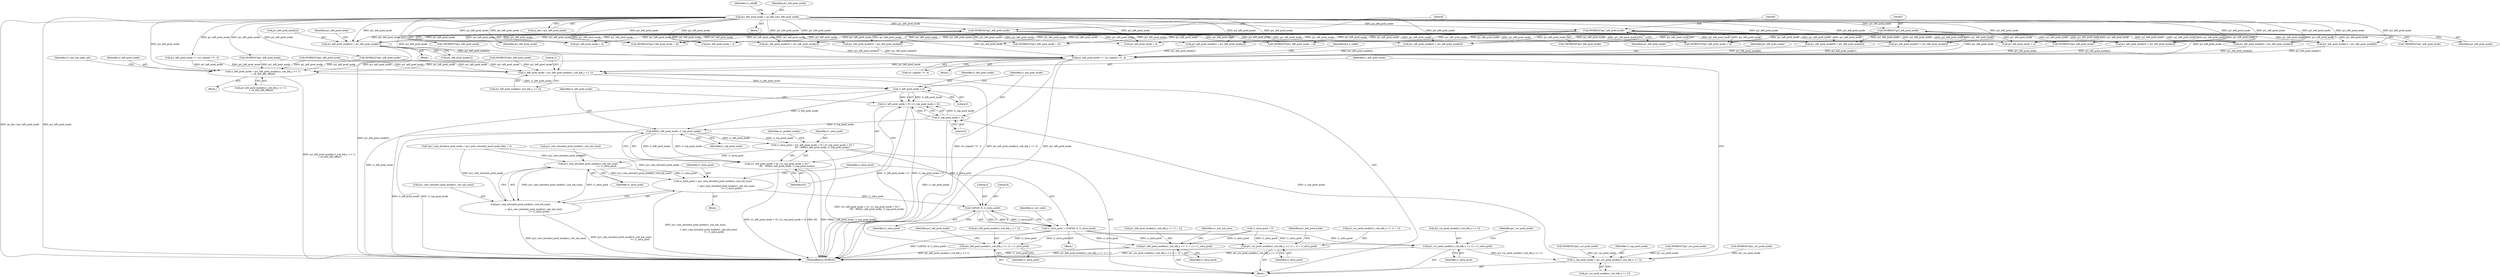 digraph "0_Android_a583270e1c96d307469c83dc42bd3c5f1b9ef63f@array" {
"1002165" [label="(Call,pi1_left_pred_mode[2] = pi1_left_pred_mode[1])"];
"1002036" [label="(Call,(WORD32*)pi1_left_pred_mode)"];
"1001930" [label="(Call,pi1_left_pred_mode = ps_dec->pi1_left_pred_mode)"];
"1002044" [label="(Call,(WORD32*)pi1_left_pred_mode)"];
"1002028" [label="(Call,(WORD32*)pi1_left_pred_mode)"];
"1002179" [label="(Call,pi1_left_pred_mode += (u1_topmb) ? 0 : 4)"];
"1002261" [label="(Call,i1_left_pred_mode = pi1_left_pred_mode[u1_sub_blk_y << 1])"];
"1002385" [label="(Call,i1_left_pred_mode < 0)"];
"1002384" [label="(Call,(i1_left_pred_mode < 0) | (i1_top_pred_mode < 0))"];
"1002392" [label="(Call,MIN(i1_left_pred_mode, i1_top_pred_mode))"];
"1002381" [label="(Call,i1_intra_pred = ((i1_left_pred_mode < 0) | (i1_top_pred_mode < 0)) ?\n                            DC : MIN(i1_left_pred_mode, i1_top_pred_mode))"];
"1002422" [label="(Call,pu1_rem_intra4x4_pred_mode[u1_sub_mb_num]\n                                                     >= i1_intra_pred)"];
"1002416" [label="(Call,i1_intra_pred = pu1_rem_intra4x4_pred_mode[u1_sub_mb_num]\n\n                                     + (pu1_rem_intra4x4_pred_mode[u1_sub_mb_num]\n                                                     >= i1_intra_pred))"];
"1002429" [label="(Call,CLIP3(0, 8, i1_intra_pred))"];
"1002427" [label="(Call,i1_intra_pred = CLIP3(0, 8, i1_intra_pred))"];
"1002581" [label="(Call,pi1_cur_pred_mode[u1_sub_blk_x << 1] = i1_intra_pred)"];
"1002254" [label="(Call,i1_top_pred_mode = pi1_cur_pred_mode[u1_sub_blk_x << 1])"];
"1002388" [label="(Call,i1_top_pred_mode < 0)"];
"1002588" [label="(Call,pi1_cur_pred_mode[(u1_sub_blk_x << 1) + 1] = i1_intra_pred)"];
"1002597" [label="(Call,pi1_left_pred_mode[u1_sub_blk_y << 1] = i1_intra_pred)"];
"1002604" [label="(Call,pi1_left_pred_mode[(u1_sub_blk_y << 1) + 1] = i1_intra_pred)"];
"1002418" [label="(Call,pu1_rem_intra4x4_pred_mode[u1_sub_mb_num]\n\n                                     + (pu1_rem_intra4x4_pred_mode[u1_sub_mb_num]\n                                                     >= i1_intra_pred))"];
"1002383" [label="(Call,((i1_left_pred_mode < 0) | (i1_top_pred_mode < 0)) ?\n                            DC : MIN(i1_left_pred_mode, i1_top_pred_mode))"];
"1002273" [label="(Call,i1_left_pred_mode = pi1_left_pred_mode[(u1_sub_blk_y << 1)\n + u4_4x4_left_offset])"];
"1002030" [label="(Identifier,pi1_left_pred_mode)"];
"1002080" [label="(Call,(WORD32*)(pi1_left_pred_mode + 4))"];
"1002605" [label="(Call,pi1_left_pred_mode[(u1_sub_blk_y << 1) + 1])"];
"1002273" [label="(Call,i1_left_pred_mode = pi1_left_pred_mode[(u1_sub_blk_y << 1)\n + u4_4x4_left_offset])"];
"1002381" [label="(Call,i1_intra_pred = ((i1_left_pred_mode < 0) | (i1_top_pred_mode < 0)) ?\n                            DC : MIN(i1_left_pred_mode, i1_top_pred_mode))"];
"1002415" [label="(Block,)"];
"1002121" [label="(Call,pi1_left_pred_mode + 4)"];
"1002418" [label="(Call,pu1_rem_intra4x4_pred_mode[u1_sub_mb_num]\n\n                                     + (pu1_rem_intra4x4_pred_mode[u1_sub_mb_num]\n                                                     >= i1_intra_pred))"];
"1002386" [label="(Identifier,i1_left_pred_mode)"];
"1002137" [label="(Call,pi1_left_pred_mode[6] = pi1_left_pred_mode[3])"];
"1002165" [label="(Call,pi1_left_pred_mode[2] = pi1_left_pred_mode[1])"];
"1002035" [label="(Call,*(WORD32*)pi1_left_pred_mode)"];
"1002597" [label="(Call,pi1_left_pred_mode[u1_sub_blk_y << 1] = i1_intra_pred)"];
"1002216" [label="(Call,(WORD32*)pi1_left_pred_mode)"];
"1002581" [label="(Call,pi1_cur_pred_mode[u1_sub_blk_x << 1] = i1_intra_pred)"];
"1002272" [label="(Block,)"];
"1002187" [label="(Call,pi1_left_pred_mode += (u1_topmb) ? 0 : 4)"];
"1002130" [label="(Call,pi1_left_pred_mode[7] = pi1_left_pred_mode[3])"];
"1002447" [label="(Call,i1_intra_pred = 0)"];
"1002422" [label="(Call,pu1_rem_intra4x4_pred_mode[u1_sub_mb_num]\n                                                     >= i1_intra_pred)"];
"1002082" [label="(Call,pi1_left_pred_mode + 4)"];
"1002429" [label="(Call,CLIP3(0, 8, i1_intra_pred))"];
"1002430" [label="(Literal,0)"];
"1002166" [label="(Call,pi1_left_pred_mode[2])"];
"1002603" [label="(Identifier,i1_intra_pred)"];
"1002389" [label="(Identifier,i1_top_pred_mode)"];
"1002261" [label="(Call,i1_left_pred_mode = pi1_left_pred_mode[u1_sub_blk_y << 1])"];
"1002144" [label="(Call,pi1_left_pred_mode[5] = pi1_left_pred_mode[2])"];
"1002431" [label="(Literal,8)"];
"1002417" [label="(Identifier,i1_intra_pred)"];
"1001951" [label="(Call,(WORD32*)pi1_left_pred_mode)"];
"1002419" [label="(Call,pu1_rem_intra4x4_pred_mode[u1_sub_mb_num])"];
"1001993" [label="(Block,)"];
"1001932" [label="(Call,ps_dec->pi1_left_pred_mode)"];
"1002387" [label="(Literal,0)"];
"1002423" [label="(Call,pu1_rem_intra4x4_pred_mode[u1_sub_mb_num])"];
"1002070" [label="(Call,(WORD32*)(pi1_left_pred_mode + 4))"];
"1002394" [label="(Identifier,i1_top_pred_mode)"];
"1002589" [label="(Call,pi1_cur_pred_mode[(u1_sub_blk_x << 1) + 1])"];
"1002242" [label="(Identifier,u1_sub_mb_num)"];
"1002606" [label="(Identifier,pi1_left_pred_mode)"];
"1001937" [label="(Identifier,u1_mbaff)"];
"1002043" [label="(Call,*(WORD32*)pi1_left_pred_mode)"];
"1002428" [label="(Identifier,i1_intra_pred)"];
"1001822" [label="(Block,)"];
"1002582" [label="(Call,pi1_cur_pred_mode[u1_sub_blk_x << 1])"];
"1002243" [label="(Block,)"];
"1002205" [label="(Call,(WORD32*)pi1_left_pred_mode)"];
"1002416" [label="(Call,i1_intra_pred = pu1_rem_intra4x4_pred_mode[u1_sub_mb_num]\n\n                                     + (pu1_rem_intra4x4_pred_mode[u1_sub_mb_num]\n                                                     >= i1_intra_pred))"];
"1002392" [label="(Call,MIN(i1_left_pred_mode, i1_top_pred_mode))"];
"1002046" [label="(Identifier,pi1_left_pred_mode)"];
"1002283" [label="(Identifier,u1_use_top_right_mb)"];
"1002221" [label="(Identifier,pi2_y_coeff1)"];
"1002072" [label="(Call,pi1_left_pred_mode + 4)"];
"1002027" [label="(Call,*(WORD32*)pi1_left_pred_mode)"];
"1002391" [label="(Identifier,DC)"];
"1002384" [label="(Call,(i1_left_pred_mode < 0) | (i1_top_pred_mode < 0))"];
"1003254" [label="(MethodReturn,WORD32)"];
"1002587" [label="(Identifier,i1_intra_pred)"];
"1002432" [label="(Identifier,i1_intra_pred)"];
"1002270" [label="(Literal,2)"];
"1002398" [label="(Identifier,u1_packed_modes)"];
"1002125" [label="(Call,(WORD32*)pi1_left_pred_mode)"];
"1002103" [label="(Call,pi1_left_pred_mode[2] = pi1_left_pred_mode[4])"];
"1002393" [label="(Identifier,i1_left_pred_mode)"];
"1002090" [label="(Call,(WORD32*)(pi1_left_pred_mode + 4))"];
"1002036" [label="(Call,(WORD32*)pi1_left_pred_mode)"];
"1002382" [label="(Identifier,i1_intra_pred)"];
"1002436" [label="(Identifier,u1_err_code)"];
"1001931" [label="(Identifier,pi1_left_pred_mode)"];
"1002044" [label="(Call,(WORD32*)pi1_left_pred_mode)"];
"1002390" [label="(Literal,0)"];
"1002151" [label="(Call,pi1_left_pred_mode[4] = pi1_left_pred_mode[2])"];
"1002275" [label="(Call,pi1_left_pred_mode[(u1_sub_blk_y << 1)\n + u4_4x4_left_offset])"];
"1002604" [label="(Call,pi1_left_pred_mode[(u1_sub_blk_y << 1) + 1] = i1_intra_pred)"];
"1002385" [label="(Call,i1_left_pred_mode < 0)"];
"1002383" [label="(Call,((i1_left_pred_mode < 0) | (i1_top_pred_mode < 0)) ?\n                            DC : MIN(i1_left_pred_mode, i1_top_pred_mode))"];
"1002588" [label="(Call,pi1_cur_pred_mode[(u1_sub_blk_x << 1) + 1] = i1_intra_pred)"];
"1002180" [label="(Identifier,pi1_left_pred_mode)"];
"1002596" [label="(Identifier,i1_intra_pred)"];
"1002262" [label="(Identifier,i1_left_pred_mode)"];
"1002172" [label="(Call,pi1_left_pred_mode[1] = pi1_left_pred_mode[0])"];
"1002179" [label="(Call,pi1_left_pred_mode += (u1_topmb) ? 0 : 4)"];
"1001899" [label="(Call,(WORD32*)pi1_cur_pred_mode)"];
"1001930" [label="(Call,pi1_left_pred_mode = ps_dec->pi1_left_pred_mode)"];
"1002028" [label="(Call,(WORD32*)pi1_left_pred_mode)"];
"1002395" [label="(Block,)"];
"1001849" [label="(Call,*pu1_rem_intra4x4_pred_mode = pu1_prev_intra4x4_pred_mode_data + 4)"];
"1001962" [label="(Call,(WORD32*)pi1_left_pred_mode)"];
"1002598" [label="(Call,pi1_left_pred_mode[u1_sub_blk_y << 1])"];
"1002158" [label="(Call,pi1_left_pred_mode[3] = pi1_left_pred_mode[1])"];
"1002256" [label="(Call,pi1_cur_pred_mode[u1_sub_blk_x << 1])"];
"1002169" [label="(Call,pi1_left_pred_mode[1])"];
"1002119" [label="(Call,(WORD32*)(pi1_left_pred_mode + 4))"];
"1002110" [label="(Call,pi1_left_pred_mode[3] = pi1_left_pred_mode[6])"];
"1001921" [label="(Call,(WORD32*)pi1_cur_pred_mode)"];
"1002096" [label="(Call,pi1_left_pred_mode[1] = pi1_left_pred_mode[2])"];
"1002388" [label="(Call,i1_top_pred_mode < 0)"];
"1002255" [label="(Identifier,i1_top_pred_mode)"];
"1001910" [label="(Call,(WORD32*)pi1_cur_pred_mode)"];
"1002590" [label="(Identifier,pi1_cur_pred_mode)"];
"1002254" [label="(Call,i1_top_pred_mode = pi1_cur_pred_mode[u1_sub_blk_x << 1])"];
"1002129" [label="(Block,)"];
"1002038" [label="(Identifier,pi1_left_pred_mode)"];
"1002174" [label="(Identifier,pi1_left_pred_mode)"];
"1002426" [label="(Identifier,i1_intra_pred)"];
"1002274" [label="(Identifier,i1_left_pred_mode)"];
"1002599" [label="(Identifier,pi1_left_pred_mode)"];
"1002427" [label="(Call,i1_intra_pred = CLIP3(0, 8, i1_intra_pred))"];
"1002092" [label="(Call,pi1_left_pred_mode + 4)"];
"1002263" [label="(Call,pi1_left_pred_mode[u1_sub_blk_y << 1])"];
"1002612" [label="(Identifier,i1_intra_pred)"];
"1002181" [label="(Call,(u1_topmb) ? 0 : 4)"];
"1002165" -> "1002129"  [label="AST: "];
"1002165" -> "1002169"  [label="CFG: "];
"1002166" -> "1002165"  [label="AST: "];
"1002169" -> "1002165"  [label="AST: "];
"1002174" -> "1002165"  [label="CFG: "];
"1002165" -> "1003254"  [label="DDG: pi1_left_pred_mode[2]"];
"1002036" -> "1002165"  [label="DDG: pi1_left_pred_mode"];
"1002044" -> "1002165"  [label="DDG: pi1_left_pred_mode"];
"1002028" -> "1002165"  [label="DDG: pi1_left_pred_mode"];
"1001930" -> "1002165"  [label="DDG: pi1_left_pred_mode"];
"1002165" -> "1002179"  [label="DDG: pi1_left_pred_mode[2]"];
"1002036" -> "1002035"  [label="AST: "];
"1002036" -> "1002038"  [label="CFG: "];
"1002037" -> "1002036"  [label="AST: "];
"1002038" -> "1002036"  [label="AST: "];
"1002035" -> "1002036"  [label="CFG: "];
"1001930" -> "1002036"  [label="DDG: pi1_left_pred_mode"];
"1002036" -> "1002070"  [label="DDG: pi1_left_pred_mode"];
"1002036" -> "1002072"  [label="DDG: pi1_left_pred_mode"];
"1002036" -> "1002080"  [label="DDG: pi1_left_pred_mode"];
"1002036" -> "1002082"  [label="DDG: pi1_left_pred_mode"];
"1002036" -> "1002090"  [label="DDG: pi1_left_pred_mode"];
"1002036" -> "1002092"  [label="DDG: pi1_left_pred_mode"];
"1002036" -> "1002096"  [label="DDG: pi1_left_pred_mode"];
"1002036" -> "1002103"  [label="DDG: pi1_left_pred_mode"];
"1002036" -> "1002110"  [label="DDG: pi1_left_pred_mode"];
"1002036" -> "1002119"  [label="DDG: pi1_left_pred_mode"];
"1002036" -> "1002121"  [label="DDG: pi1_left_pred_mode"];
"1002036" -> "1002125"  [label="DDG: pi1_left_pred_mode"];
"1002036" -> "1002130"  [label="DDG: pi1_left_pred_mode"];
"1002036" -> "1002137"  [label="DDG: pi1_left_pred_mode"];
"1002036" -> "1002144"  [label="DDG: pi1_left_pred_mode"];
"1002036" -> "1002151"  [label="DDG: pi1_left_pred_mode"];
"1002036" -> "1002158"  [label="DDG: pi1_left_pred_mode"];
"1002036" -> "1002172"  [label="DDG: pi1_left_pred_mode"];
"1002036" -> "1002179"  [label="DDG: pi1_left_pred_mode"];
"1001930" -> "1001822"  [label="AST: "];
"1001930" -> "1001932"  [label="CFG: "];
"1001931" -> "1001930"  [label="AST: "];
"1001932" -> "1001930"  [label="AST: "];
"1001937" -> "1001930"  [label="CFG: "];
"1001930" -> "1003254"  [label="DDG: ps_dec->pi1_left_pred_mode"];
"1001930" -> "1003254"  [label="DDG: pi1_left_pred_mode"];
"1001930" -> "1001951"  [label="DDG: pi1_left_pred_mode"];
"1001930" -> "1001962"  [label="DDG: pi1_left_pred_mode"];
"1001930" -> "1002028"  [label="DDG: pi1_left_pred_mode"];
"1001930" -> "1002044"  [label="DDG: pi1_left_pred_mode"];
"1001930" -> "1002070"  [label="DDG: pi1_left_pred_mode"];
"1001930" -> "1002072"  [label="DDG: pi1_left_pred_mode"];
"1001930" -> "1002080"  [label="DDG: pi1_left_pred_mode"];
"1001930" -> "1002082"  [label="DDG: pi1_left_pred_mode"];
"1001930" -> "1002090"  [label="DDG: pi1_left_pred_mode"];
"1001930" -> "1002092"  [label="DDG: pi1_left_pred_mode"];
"1001930" -> "1002096"  [label="DDG: pi1_left_pred_mode"];
"1001930" -> "1002103"  [label="DDG: pi1_left_pred_mode"];
"1001930" -> "1002110"  [label="DDG: pi1_left_pred_mode"];
"1001930" -> "1002119"  [label="DDG: pi1_left_pred_mode"];
"1001930" -> "1002121"  [label="DDG: pi1_left_pred_mode"];
"1001930" -> "1002125"  [label="DDG: pi1_left_pred_mode"];
"1001930" -> "1002130"  [label="DDG: pi1_left_pred_mode"];
"1001930" -> "1002137"  [label="DDG: pi1_left_pred_mode"];
"1001930" -> "1002144"  [label="DDG: pi1_left_pred_mode"];
"1001930" -> "1002151"  [label="DDG: pi1_left_pred_mode"];
"1001930" -> "1002158"  [label="DDG: pi1_left_pred_mode"];
"1001930" -> "1002172"  [label="DDG: pi1_left_pred_mode"];
"1001930" -> "1002179"  [label="DDG: pi1_left_pred_mode"];
"1001930" -> "1002187"  [label="DDG: pi1_left_pred_mode"];
"1001930" -> "1002261"  [label="DDG: pi1_left_pred_mode"];
"1001930" -> "1002273"  [label="DDG: pi1_left_pred_mode"];
"1002044" -> "1002043"  [label="AST: "];
"1002044" -> "1002046"  [label="CFG: "];
"1002045" -> "1002044"  [label="AST: "];
"1002046" -> "1002044"  [label="AST: "];
"1002043" -> "1002044"  [label="CFG: "];
"1002044" -> "1002070"  [label="DDG: pi1_left_pred_mode"];
"1002044" -> "1002072"  [label="DDG: pi1_left_pred_mode"];
"1002044" -> "1002080"  [label="DDG: pi1_left_pred_mode"];
"1002044" -> "1002082"  [label="DDG: pi1_left_pred_mode"];
"1002044" -> "1002090"  [label="DDG: pi1_left_pred_mode"];
"1002044" -> "1002092"  [label="DDG: pi1_left_pred_mode"];
"1002044" -> "1002096"  [label="DDG: pi1_left_pred_mode"];
"1002044" -> "1002103"  [label="DDG: pi1_left_pred_mode"];
"1002044" -> "1002110"  [label="DDG: pi1_left_pred_mode"];
"1002044" -> "1002119"  [label="DDG: pi1_left_pred_mode"];
"1002044" -> "1002121"  [label="DDG: pi1_left_pred_mode"];
"1002044" -> "1002125"  [label="DDG: pi1_left_pred_mode"];
"1002044" -> "1002130"  [label="DDG: pi1_left_pred_mode"];
"1002044" -> "1002137"  [label="DDG: pi1_left_pred_mode"];
"1002044" -> "1002144"  [label="DDG: pi1_left_pred_mode"];
"1002044" -> "1002151"  [label="DDG: pi1_left_pred_mode"];
"1002044" -> "1002158"  [label="DDG: pi1_left_pred_mode"];
"1002044" -> "1002172"  [label="DDG: pi1_left_pred_mode"];
"1002044" -> "1002179"  [label="DDG: pi1_left_pred_mode"];
"1002028" -> "1002027"  [label="AST: "];
"1002028" -> "1002030"  [label="CFG: "];
"1002029" -> "1002028"  [label="AST: "];
"1002030" -> "1002028"  [label="AST: "];
"1002027" -> "1002028"  [label="CFG: "];
"1002028" -> "1002070"  [label="DDG: pi1_left_pred_mode"];
"1002028" -> "1002072"  [label="DDG: pi1_left_pred_mode"];
"1002028" -> "1002080"  [label="DDG: pi1_left_pred_mode"];
"1002028" -> "1002082"  [label="DDG: pi1_left_pred_mode"];
"1002028" -> "1002090"  [label="DDG: pi1_left_pred_mode"];
"1002028" -> "1002092"  [label="DDG: pi1_left_pred_mode"];
"1002028" -> "1002096"  [label="DDG: pi1_left_pred_mode"];
"1002028" -> "1002103"  [label="DDG: pi1_left_pred_mode"];
"1002028" -> "1002110"  [label="DDG: pi1_left_pred_mode"];
"1002028" -> "1002119"  [label="DDG: pi1_left_pred_mode"];
"1002028" -> "1002121"  [label="DDG: pi1_left_pred_mode"];
"1002028" -> "1002125"  [label="DDG: pi1_left_pred_mode"];
"1002028" -> "1002130"  [label="DDG: pi1_left_pred_mode"];
"1002028" -> "1002137"  [label="DDG: pi1_left_pred_mode"];
"1002028" -> "1002144"  [label="DDG: pi1_left_pred_mode"];
"1002028" -> "1002151"  [label="DDG: pi1_left_pred_mode"];
"1002028" -> "1002158"  [label="DDG: pi1_left_pred_mode"];
"1002028" -> "1002172"  [label="DDG: pi1_left_pred_mode"];
"1002028" -> "1002179"  [label="DDG: pi1_left_pred_mode"];
"1002179" -> "1001993"  [label="AST: "];
"1002179" -> "1002181"  [label="CFG: "];
"1002180" -> "1002179"  [label="AST: "];
"1002181" -> "1002179"  [label="AST: "];
"1002221" -> "1002179"  [label="CFG: "];
"1002179" -> "1003254"  [label="DDG: (u1_topmb) ? 0 : 4"];
"1002179" -> "1003254"  [label="DDG: pi1_left_pred_mode"];
"1002110" -> "1002179"  [label="DDG: pi1_left_pred_mode[3]"];
"1002144" -> "1002179"  [label="DDG: pi1_left_pred_mode[5]"];
"1002130" -> "1002179"  [label="DDG: pi1_left_pred_mode[7]"];
"1002158" -> "1002179"  [label="DDG: pi1_left_pred_mode[3]"];
"1002125" -> "1002179"  [label="DDG: pi1_left_pred_mode"];
"1002096" -> "1002179"  [label="DDG: pi1_left_pred_mode[1]"];
"1002151" -> "1002179"  [label="DDG: pi1_left_pred_mode[4]"];
"1002172" -> "1002179"  [label="DDG: pi1_left_pred_mode[1]"];
"1002103" -> "1002179"  [label="DDG: pi1_left_pred_mode[2]"];
"1002137" -> "1002179"  [label="DDG: pi1_left_pred_mode[6]"];
"1002179" -> "1002261"  [label="DDG: pi1_left_pred_mode"];
"1002179" -> "1002273"  [label="DDG: pi1_left_pred_mode"];
"1002261" -> "1002243"  [label="AST: "];
"1002261" -> "1002263"  [label="CFG: "];
"1002262" -> "1002261"  [label="AST: "];
"1002263" -> "1002261"  [label="AST: "];
"1002270" -> "1002261"  [label="CFG: "];
"1002205" -> "1002261"  [label="DDG: pi1_left_pred_mode"];
"1002597" -> "1002261"  [label="DDG: pi1_left_pred_mode[u1_sub_blk_y << 1]"];
"1001951" -> "1002261"  [label="DDG: pi1_left_pred_mode"];
"1002187" -> "1002261"  [label="DDG: pi1_left_pred_mode"];
"1002216" -> "1002261"  [label="DDG: pi1_left_pred_mode"];
"1001962" -> "1002261"  [label="DDG: pi1_left_pred_mode"];
"1002261" -> "1002385"  [label="DDG: i1_left_pred_mode"];
"1002385" -> "1002384"  [label="AST: "];
"1002385" -> "1002387"  [label="CFG: "];
"1002386" -> "1002385"  [label="AST: "];
"1002387" -> "1002385"  [label="AST: "];
"1002389" -> "1002385"  [label="CFG: "];
"1002385" -> "1003254"  [label="DDG: i1_left_pred_mode"];
"1002385" -> "1002384"  [label="DDG: i1_left_pred_mode"];
"1002385" -> "1002384"  [label="DDG: 0"];
"1002273" -> "1002385"  [label="DDG: i1_left_pred_mode"];
"1002385" -> "1002392"  [label="DDG: i1_left_pred_mode"];
"1002384" -> "1002383"  [label="AST: "];
"1002384" -> "1002388"  [label="CFG: "];
"1002388" -> "1002384"  [label="AST: "];
"1002391" -> "1002384"  [label="CFG: "];
"1002393" -> "1002384"  [label="CFG: "];
"1002384" -> "1003254"  [label="DDG: i1_left_pred_mode < 0"];
"1002384" -> "1003254"  [label="DDG: i1_top_pred_mode < 0"];
"1002388" -> "1002384"  [label="DDG: i1_top_pred_mode"];
"1002388" -> "1002384"  [label="DDG: 0"];
"1002392" -> "1002383"  [label="AST: "];
"1002392" -> "1002394"  [label="CFG: "];
"1002393" -> "1002392"  [label="AST: "];
"1002394" -> "1002392"  [label="AST: "];
"1002383" -> "1002392"  [label="CFG: "];
"1002392" -> "1003254"  [label="DDG: i1_left_pred_mode"];
"1002392" -> "1003254"  [label="DDG: i1_top_pred_mode"];
"1002392" -> "1002381"  [label="DDG: i1_left_pred_mode"];
"1002392" -> "1002381"  [label="DDG: i1_top_pred_mode"];
"1002392" -> "1002383"  [label="DDG: i1_left_pred_mode"];
"1002392" -> "1002383"  [label="DDG: i1_top_pred_mode"];
"1002388" -> "1002392"  [label="DDG: i1_top_pred_mode"];
"1002381" -> "1002243"  [label="AST: "];
"1002381" -> "1002383"  [label="CFG: "];
"1002382" -> "1002381"  [label="AST: "];
"1002383" -> "1002381"  [label="AST: "];
"1002398" -> "1002381"  [label="CFG: "];
"1002381" -> "1003254"  [label="DDG: ((i1_left_pred_mode < 0) | (i1_top_pred_mode < 0)) ?\n                            DC : MIN(i1_left_pred_mode, i1_top_pred_mode)"];
"1002381" -> "1002422"  [label="DDG: i1_intra_pred"];
"1002381" -> "1002429"  [label="DDG: i1_intra_pred"];
"1002422" -> "1002418"  [label="AST: "];
"1002422" -> "1002426"  [label="CFG: "];
"1002423" -> "1002422"  [label="AST: "];
"1002426" -> "1002422"  [label="AST: "];
"1002418" -> "1002422"  [label="CFG: "];
"1002422" -> "1002416"  [label="DDG: pu1_rem_intra4x4_pred_mode[u1_sub_mb_num]"];
"1002422" -> "1002416"  [label="DDG: i1_intra_pred"];
"1002422" -> "1002418"  [label="DDG: pu1_rem_intra4x4_pred_mode[u1_sub_mb_num]"];
"1002422" -> "1002418"  [label="DDG: i1_intra_pred"];
"1001849" -> "1002422"  [label="DDG: pu1_rem_intra4x4_pred_mode"];
"1002416" -> "1002415"  [label="AST: "];
"1002416" -> "1002418"  [label="CFG: "];
"1002417" -> "1002416"  [label="AST: "];
"1002418" -> "1002416"  [label="AST: "];
"1002428" -> "1002416"  [label="CFG: "];
"1002416" -> "1003254"  [label="DDG: pu1_rem_intra4x4_pred_mode[u1_sub_mb_num]\n\n                                     + (pu1_rem_intra4x4_pred_mode[u1_sub_mb_num]\n                                                     >= i1_intra_pred)"];
"1001849" -> "1002416"  [label="DDG: pu1_rem_intra4x4_pred_mode"];
"1002416" -> "1002429"  [label="DDG: i1_intra_pred"];
"1002429" -> "1002427"  [label="AST: "];
"1002429" -> "1002432"  [label="CFG: "];
"1002430" -> "1002429"  [label="AST: "];
"1002431" -> "1002429"  [label="AST: "];
"1002432" -> "1002429"  [label="AST: "];
"1002427" -> "1002429"  [label="CFG: "];
"1002429" -> "1002427"  [label="DDG: 0"];
"1002429" -> "1002427"  [label="DDG: 8"];
"1002429" -> "1002427"  [label="DDG: i1_intra_pred"];
"1002427" -> "1002395"  [label="AST: "];
"1002428" -> "1002427"  [label="AST: "];
"1002436" -> "1002427"  [label="CFG: "];
"1002427" -> "1003254"  [label="DDG: CLIP3(0, 8, i1_intra_pred)"];
"1002427" -> "1002581"  [label="DDG: i1_intra_pred"];
"1002427" -> "1002588"  [label="DDG: i1_intra_pred"];
"1002427" -> "1002597"  [label="DDG: i1_intra_pred"];
"1002427" -> "1002604"  [label="DDG: i1_intra_pred"];
"1002581" -> "1002243"  [label="AST: "];
"1002581" -> "1002587"  [label="CFG: "];
"1002582" -> "1002581"  [label="AST: "];
"1002587" -> "1002581"  [label="AST: "];
"1002590" -> "1002581"  [label="CFG: "];
"1002581" -> "1003254"  [label="DDG: pi1_cur_pred_mode[u1_sub_blk_x << 1]"];
"1002581" -> "1002254"  [label="DDG: pi1_cur_pred_mode[u1_sub_blk_x << 1]"];
"1002447" -> "1002581"  [label="DDG: i1_intra_pred"];
"1002254" -> "1002243"  [label="AST: "];
"1002254" -> "1002256"  [label="CFG: "];
"1002255" -> "1002254"  [label="AST: "];
"1002256" -> "1002254"  [label="AST: "];
"1002262" -> "1002254"  [label="CFG: "];
"1001921" -> "1002254"  [label="DDG: pi1_cur_pred_mode"];
"1001899" -> "1002254"  [label="DDG: pi1_cur_pred_mode"];
"1001910" -> "1002254"  [label="DDG: pi1_cur_pred_mode"];
"1002254" -> "1002388"  [label="DDG: i1_top_pred_mode"];
"1002388" -> "1002390"  [label="CFG: "];
"1002389" -> "1002388"  [label="AST: "];
"1002390" -> "1002388"  [label="AST: "];
"1002388" -> "1003254"  [label="DDG: i1_top_pred_mode"];
"1002588" -> "1002243"  [label="AST: "];
"1002588" -> "1002596"  [label="CFG: "];
"1002589" -> "1002588"  [label="AST: "];
"1002596" -> "1002588"  [label="AST: "];
"1002599" -> "1002588"  [label="CFG: "];
"1002588" -> "1003254"  [label="DDG: pi1_cur_pred_mode[(u1_sub_blk_x << 1) + 1]"];
"1002447" -> "1002588"  [label="DDG: i1_intra_pred"];
"1002597" -> "1002243"  [label="AST: "];
"1002597" -> "1002603"  [label="CFG: "];
"1002598" -> "1002597"  [label="AST: "];
"1002603" -> "1002597"  [label="AST: "];
"1002606" -> "1002597"  [label="CFG: "];
"1002597" -> "1003254"  [label="DDG: pi1_left_pred_mode[u1_sub_blk_y << 1]"];
"1002447" -> "1002597"  [label="DDG: i1_intra_pred"];
"1002604" -> "1002243"  [label="AST: "];
"1002604" -> "1002612"  [label="CFG: "];
"1002605" -> "1002604"  [label="AST: "];
"1002612" -> "1002604"  [label="AST: "];
"1002242" -> "1002604"  [label="CFG: "];
"1002604" -> "1003254"  [label="DDG: i1_intra_pred"];
"1002604" -> "1003254"  [label="DDG: pi1_left_pred_mode[(u1_sub_blk_y << 1) + 1]"];
"1002447" -> "1002604"  [label="DDG: i1_intra_pred"];
"1002419" -> "1002418"  [label="AST: "];
"1002418" -> "1003254"  [label="DDG: pu1_rem_intra4x4_pred_mode[u1_sub_mb_num]"];
"1002418" -> "1003254"  [label="DDG: pu1_rem_intra4x4_pred_mode[u1_sub_mb_num]\n                                                     >= i1_intra_pred"];
"1001849" -> "1002418"  [label="DDG: pu1_rem_intra4x4_pred_mode"];
"1002383" -> "1002391"  [label="CFG: "];
"1002391" -> "1002383"  [label="AST: "];
"1002383" -> "1003254"  [label="DDG: DC"];
"1002383" -> "1003254"  [label="DDG: MIN(i1_left_pred_mode, i1_top_pred_mode)"];
"1002383" -> "1003254"  [label="DDG: (i1_left_pred_mode < 0) | (i1_top_pred_mode < 0)"];
"1002273" -> "1002272"  [label="AST: "];
"1002273" -> "1002275"  [label="CFG: "];
"1002274" -> "1002273"  [label="AST: "];
"1002275" -> "1002273"  [label="AST: "];
"1002283" -> "1002273"  [label="CFG: "];
"1002273" -> "1003254"  [label="DDG: pi1_left_pred_mode[(u1_sub_blk_y << 1)\n + u4_4x4_left_offset]"];
"1002205" -> "1002273"  [label="DDG: pi1_left_pred_mode"];
"1001951" -> "1002273"  [label="DDG: pi1_left_pred_mode"];
"1002187" -> "1002273"  [label="DDG: pi1_left_pred_mode"];
"1002216" -> "1002273"  [label="DDG: pi1_left_pred_mode"];
"1001962" -> "1002273"  [label="DDG: pi1_left_pred_mode"];
}
